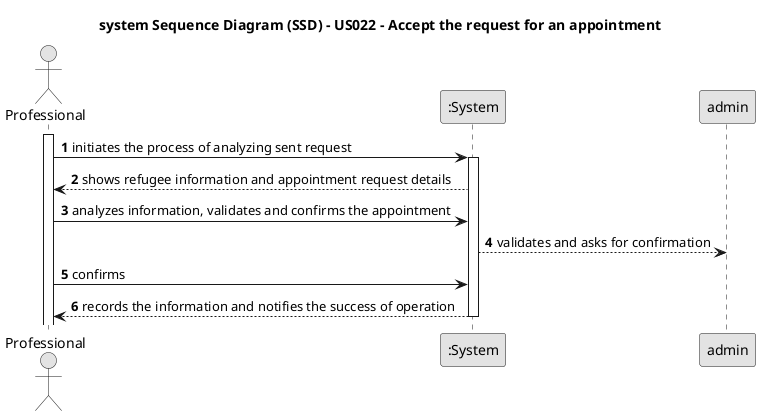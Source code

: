 @startuml
skinparam monochrome true
skinparam packageStyle rectangle
skinparam shadowing false

title system Sequence Diagram (SSD) - US022 - Accept the request for an appointment



autonumber

actor Professional as prof
participant ":System" as system

activate prof
    prof -> system : initiates the process of analyzing sent request
    activate system
        system --> prof : shows refugee information and appointment request details
        prof -> system : analyzes information, validates and confirms the appointment
        system --> admin : validates and asks for confirmation
        prof -> system : confirms
        system --> prof : records the information and notifies the success of operation
    deactivate system
deactivate admin


@enduml